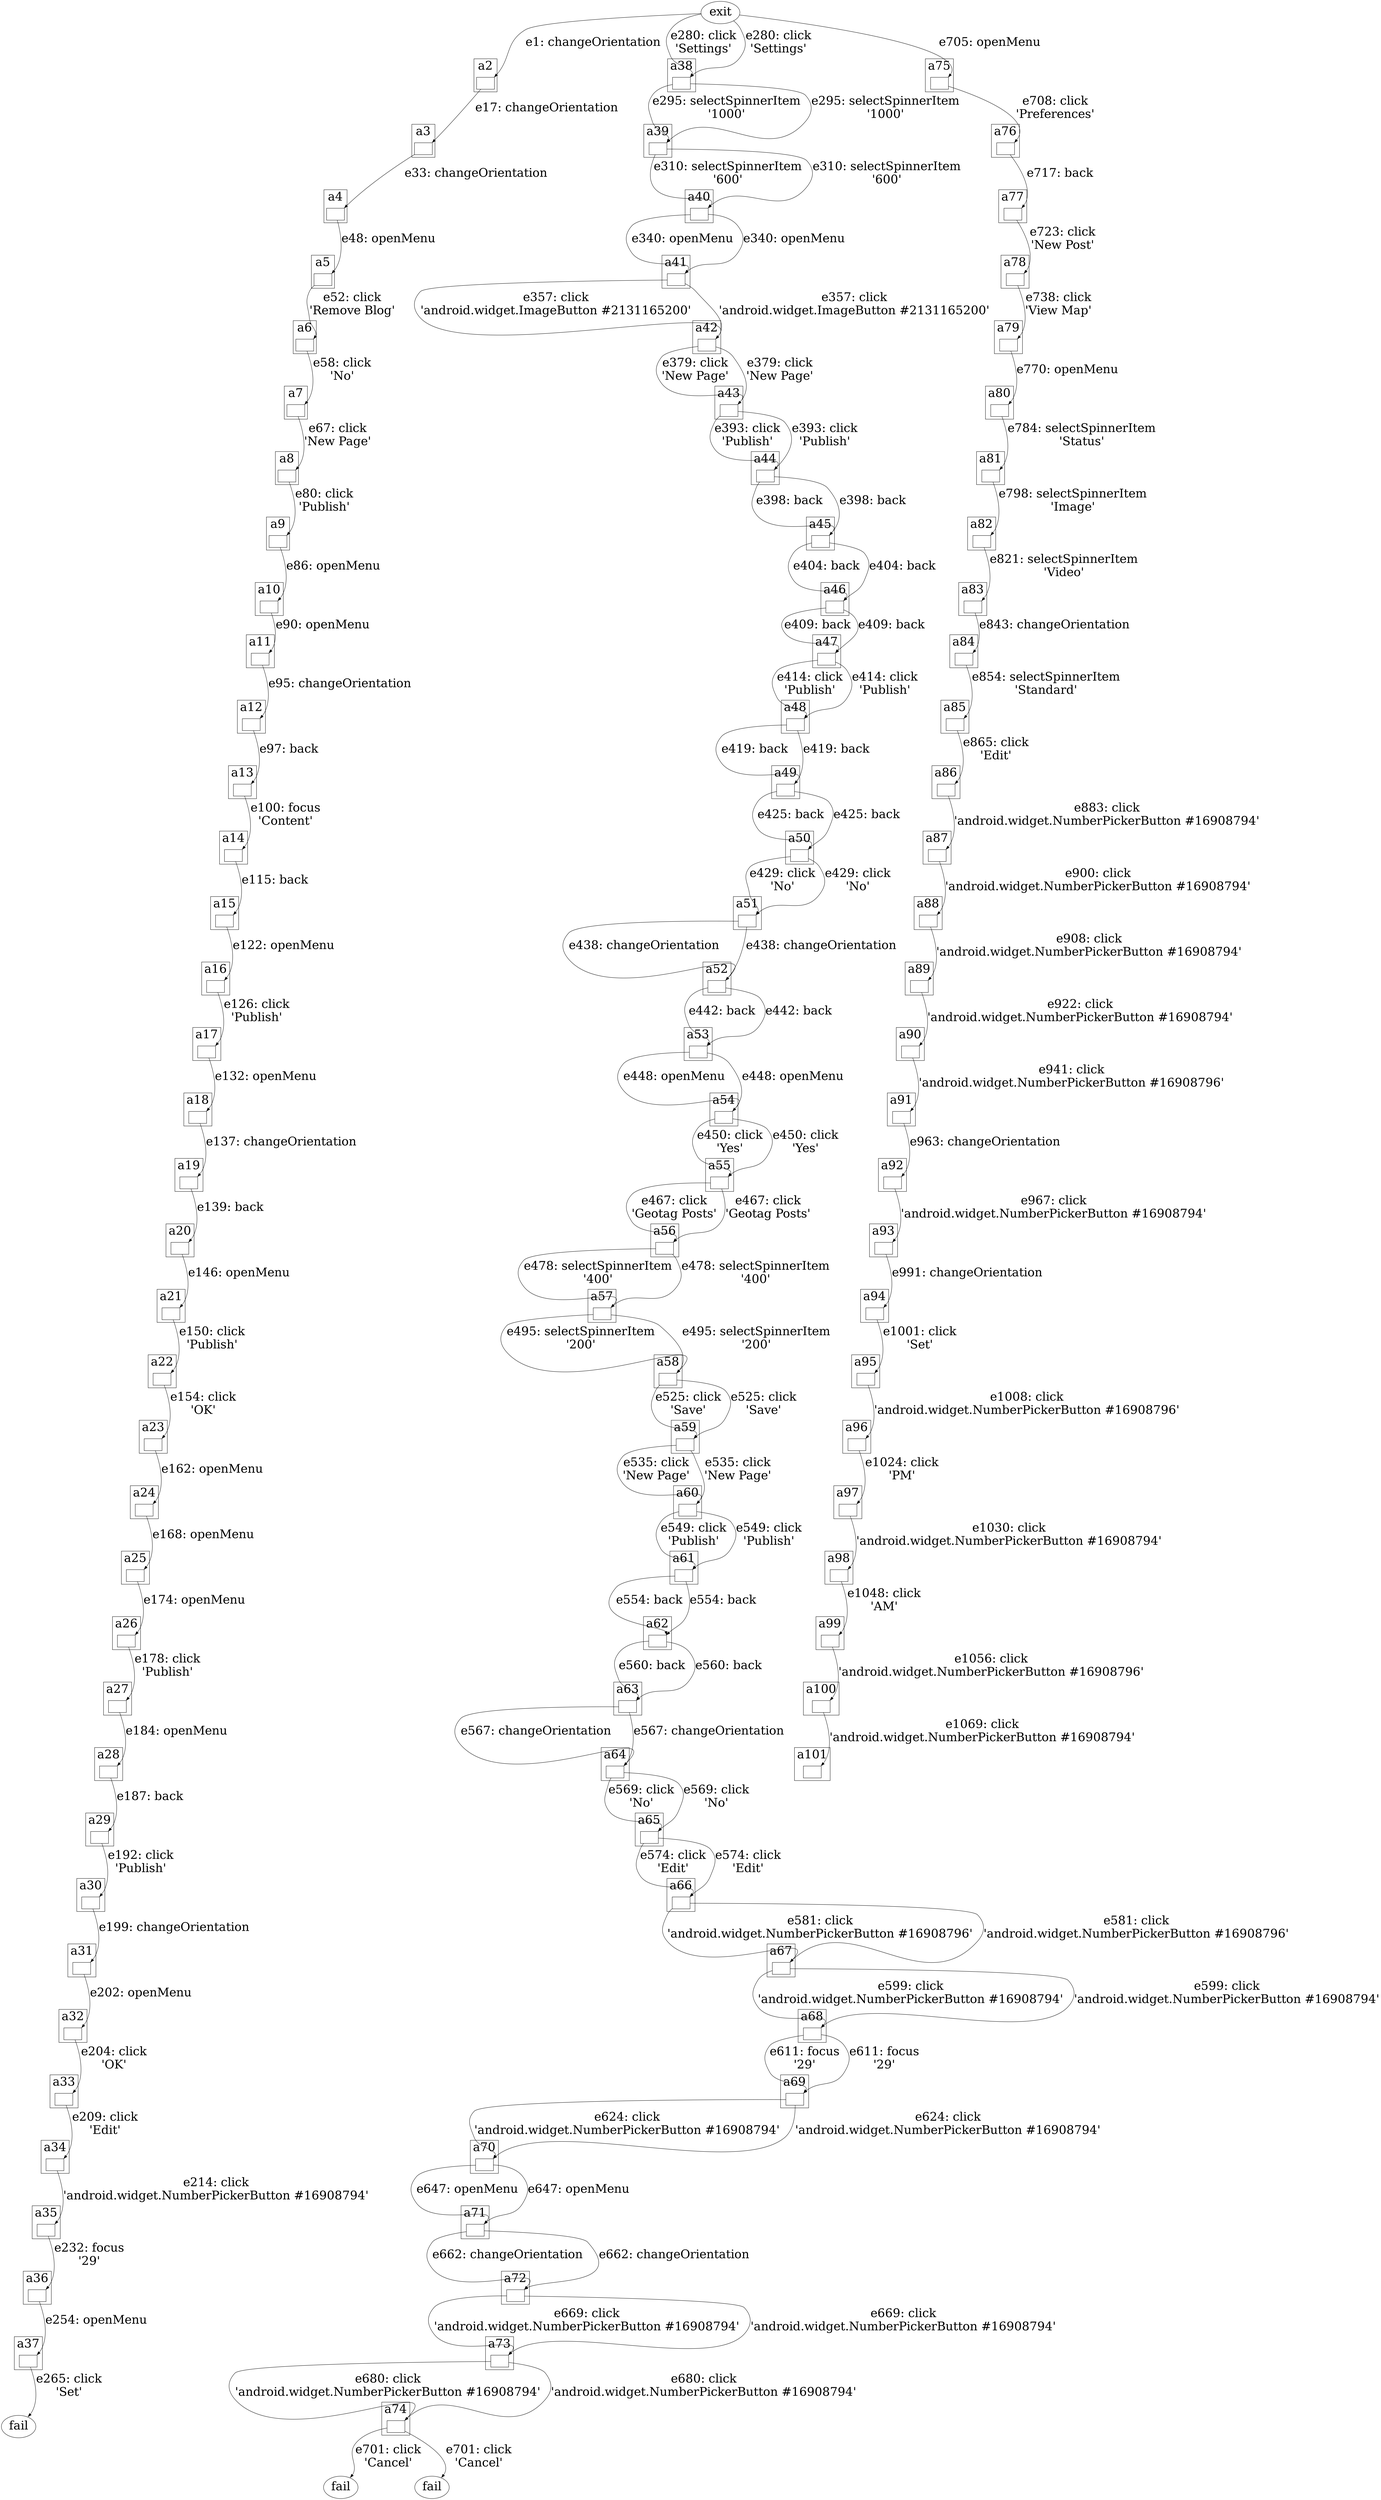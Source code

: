 digraph GuiTree {

	graph [nodesep=1, fontsize=36];
	node [fontsize=36];
	edge [fontsize=36, headport=ne];

## Edges

	a1 -> a2 [label="e1: changeOrientation"];
	a2 -> a3 [label="e17: changeOrientation"];
	a3 -> a4 [label="e33: changeOrientation"];
	a4 -> a5 [label="e48: openMenu"];
	a5 -> a6 [label="e52: click\n'Remove Blog'"];
	a6 -> a7 [label="e58: click\n'No'"];
	a7 -> a8 [label="e67: click\n'New Page'"];
	a8 -> a9 [label="e80: click\n'Publish'"];
	a9 -> a10 [label="e86: openMenu"];
	a10 -> a11 [label="e90: openMenu"];
	a11 -> a12 [label="e95: changeOrientation"];
	a12 -> a13 [label="e97: back"];
	a13 -> a14 [label="e100: focus\n'Content'"];
	a14 -> a15 [label="e115: back"];
	a15 -> a16 [label="e122: openMenu"];
	a16 -> a17 [label="e126: click\n'Publish'"];
	a17 -> a18 [label="e132: openMenu"];
	a18 -> a19 [label="e137: changeOrientation"];
	a19 -> a20 [label="e139: back"];
	a20 -> a21 [label="e146: openMenu"];
	a21 -> a22 [label="e150: click\n'Publish'"];
	a22 -> a23 [label="e154: click\n'OK'"];
	a23 -> a24 [label="e162: openMenu"];
	a24 -> a25 [label="e168: openMenu"];
	a25 -> a26 [label="e174: openMenu"];
	a26 -> a27 [label="e178: click\n'Publish'"];
	a27 -> a28 [label="e184: openMenu"];
	a28 -> a29 [label="e187: back"];
	a29 -> a30 [label="e192: click\n'Publish'"];
	a30 -> a31 [label="e199: changeOrientation"];
	a31 -> a32 [label="e202: openMenu"];
	a32 -> a33 [label="e204: click\n'OK'"];
	a33 -> a34 [label="e209: click\n'Edit'"];
	a34 -> a35 [label="e214: click\n'android.widget.NumberPickerButton #16908794'"];
	a35 -> a36 [label="e232: focus\n'29'"];
	a36 -> a37 [label="e254: openMenu"];
	a37 -> f0 [label="e265: click\n'Set'"];
	a1 -> a38 [label="e280: click\n'Settings'"];
	a38 -> a39 [label="e295: selectSpinnerItem\n'1000'"];
	a39 -> a40 [label="e310: selectSpinnerItem\n'600'"];
	a40 -> a41 [label="e340: openMenu"];
	a41 -> a42 [label="e357: click\n'android.widget.ImageButton #2131165200'"];
	a42 -> a43 [label="e379: click\n'New Page'"];
	a43 -> a44 [label="e393: click\n'Publish'"];
	a44 -> a45 [label="e398: back"];
	a45 -> a46 [label="e404: back"];
	a46 -> a47 [label="e409: back"];
	a47 -> a48 [label="e414: click\n'Publish'"];
	a48 -> a49 [label="e419: back"];
	a49 -> a50 [label="e425: back"];
	a50 -> a51 [label="e429: click\n'No'"];
	a51 -> a52 [label="e438: changeOrientation"];
	a52 -> a53 [label="e442: back"];
	a53 -> a54 [label="e448: openMenu"];
	a54 -> a55 [label="e450: click\n'Yes'"];
	a55 -> a56 [label="e467: click\n'Geotag Posts'"];
	a56 -> a57 [label="e478: selectSpinnerItem\n'400'"];
	a57 -> a58 [label="e495: selectSpinnerItem\n'200'"];
	a58 -> a59 [label="e525: click\n'Save'"];
	a59 -> a60 [label="e535: click\n'New Page'"];
	a60 -> a61 [label="e549: click\n'Publish'"];
	a61 -> a62 [label="e554: back"];
	a62 -> a63 [label="e560: back"];
	a63 -> a64 [label="e567: changeOrientation"];
	a64 -> a65 [label="e569: click\n'No'"];
	a65 -> a66 [label="e574: click\n'Edit'"];
	a66 -> a67 [label="e581: click\n'android.widget.NumberPickerButton #16908796'"];
	a67 -> a68 [label="e599: click\n'android.widget.NumberPickerButton #16908794'"];
	a68 -> a69 [label="e611: focus\n'29'"];
	a69 -> a70 [label="e624: click\n'android.widget.NumberPickerButton #16908794'"];
	a70 -> a71 [label="e647: openMenu"];
	a71 -> a72 [label="e662: changeOrientation"];
	a72 -> a73 [label="e669: click\n'android.widget.NumberPickerButton #16908794'"];
	a73 -> a74 [label="e680: click\n'android.widget.NumberPickerButton #16908794'"];
	a74 -> f1 [label="e701: click\n'Cancel'"];
	a1 -> a38 [label="e280: click\n'Settings'"];
	a38 -> a39 [label="e295: selectSpinnerItem\n'1000'"];
	a39 -> a40 [label="e310: selectSpinnerItem\n'600'"];
	a40 -> a41 [label="e340: openMenu"];
	a41 -> a42 [label="e357: click\n'android.widget.ImageButton #2131165200'"];
	a42 -> a43 [label="e379: click\n'New Page'"];
	a43 -> a44 [label="e393: click\n'Publish'"];
	a44 -> a45 [label="e398: back"];
	a45 -> a46 [label="e404: back"];
	a46 -> a47 [label="e409: back"];
	a47 -> a48 [label="e414: click\n'Publish'"];
	a48 -> a49 [label="e419: back"];
	a49 -> a50 [label="e425: back"];
	a50 -> a51 [label="e429: click\n'No'"];
	a51 -> a52 [label="e438: changeOrientation"];
	a52 -> a53 [label="e442: back"];
	a53 -> a54 [label="e448: openMenu"];
	a54 -> a55 [label="e450: click\n'Yes'"];
	a55 -> a56 [label="e467: click\n'Geotag Posts'"];
	a56 -> a57 [label="e478: selectSpinnerItem\n'400'"];
	a57 -> a58 [label="e495: selectSpinnerItem\n'200'"];
	a58 -> a59 [label="e525: click\n'Save'"];
	a59 -> a60 [label="e535: click\n'New Page'"];
	a60 -> a61 [label="e549: click\n'Publish'"];
	a61 -> a62 [label="e554: back"];
	a62 -> a63 [label="e560: back"];
	a63 -> a64 [label="e567: changeOrientation"];
	a64 -> a65 [label="e569: click\n'No'"];
	a65 -> a66 [label="e574: click\n'Edit'"];
	a66 -> a67 [label="e581: click\n'android.widget.NumberPickerButton #16908796'"];
	a67 -> a68 [label="e599: click\n'android.widget.NumberPickerButton #16908794'"];
	a68 -> a69 [label="e611: focus\n'29'"];
	a69 -> a70 [label="e624: click\n'android.widget.NumberPickerButton #16908794'"];
	a70 -> a71 [label="e647: openMenu"];
	a71 -> a72 [label="e662: changeOrientation"];
	a72 -> a73 [label="e669: click\n'android.widget.NumberPickerButton #16908794'"];
	a73 -> a74 [label="e680: click\n'android.widget.NumberPickerButton #16908794'"];
	a74 -> f2 [label="e701: click\n'Cancel'"];
	a1 -> a75 [label="e705: openMenu"];
	a75 -> a76 [label="e708: click\n'Preferences'"];
	a76 -> a77 [label="e717: back"];
	a77 -> a78 [label="e723: click\n'New Post'"];
	a78 -> a79 [label="e738: click\n'View Map'"];
	a79 -> a80 [label="e770: openMenu"];
	a80 -> a81 [label="e784: selectSpinnerItem\n'Status'"];
	a81 -> a82 [label="e798: selectSpinnerItem\n'Image'"];
	a82 -> a83 [label="e821: selectSpinnerItem\n'Video'"];
	a83 -> a84 [label="e843: changeOrientation"];
	a84 -> a85 [label="e854: selectSpinnerItem\n'Standard'"];
	a85 -> a86 [label="e865: click\n'Edit'"];
	a86 -> a87 [label="e883: click\n'android.widget.NumberPickerButton #16908794'"];
	a87 -> a88 [label="e900: click\n'android.widget.NumberPickerButton #16908794'"];
	a88 -> a89 [label="e908: click\n'android.widget.NumberPickerButton #16908794'"];
	a89 -> a90 [label="e922: click\n'android.widget.NumberPickerButton #16908794'"];
	a90 -> a91 [label="e941: click\n'android.widget.NumberPickerButton #16908796'"];
	a91 -> a92 [label="e963: changeOrientation"];
	a92 -> a93 [label="e967: click\n'android.widget.NumberPickerButton #16908794'"];
	a93 -> a94 [label="e991: changeOrientation"];
	a94 -> a95 [label="e1001: click\n'Set'"];
	a95 -> a96 [label="e1008: click\n'android.widget.NumberPickerButton #16908796'"];
	a96 -> a97 [label="e1024: click\n'PM'"];
	a97 -> a98 [label="e1030: click\n'android.widget.NumberPickerButton #16908794'"];
	a98 -> a99 [label="e1048: click\n'AM'"];
	a99 -> a100 [label="e1056: click\n'android.widget.NumberPickerButton #16908796'"];
	a100 -> a101 [label="e1069: click\n'android.widget.NumberPickerButton #16908794'"];

## Nodes

	a1 [label="exit"];

	subgraph cluster_a2{label="a2"; a2};
	a2 [label="", shapefile="a2.jpg"];

	subgraph cluster_a3{label="a3"; a3};
	a3 [label="", shapefile="a3.jpg"];

	subgraph cluster_a4{label="a4"; a4};
	a4 [label="", shapefile="a4.jpg"];

	subgraph cluster_a5{label="a5"; a5};
	a5 [label="", shapefile="a5.jpg"];

	subgraph cluster_a6{label="a6"; a6};
	a6 [label="", shapefile="a6.jpg"];

	subgraph cluster_a7{label="a7"; a7};
	a7 [label="", shapefile="a7.jpg"];

	subgraph cluster_a8{label="a8"; a8};
	a8 [label="", shapefile="a8.jpg"];

	subgraph cluster_a9{label="a9"; a9};
	a9 [label="", shapefile="a9.jpg"];

	subgraph cluster_a10{label="a10"; a10};
	a10 [label="", shapefile="a10.jpg"];

	subgraph cluster_a11{label="a11"; a11};
	a11 [label="", shapefile="a11.jpg"];

	subgraph cluster_a12{label="a12"; a12};
	a12 [label="", shapefile="a12.jpg"];

	subgraph cluster_a13{label="a13"; a13};
	a13 [label="", shapefile="a13.jpg"];

	subgraph cluster_a14{label="a14"; a14};
	a14 [label="", shapefile="a14.jpg"];

	subgraph cluster_a15{label="a15"; a15};
	a15 [label="", shapefile="a15.jpg"];

	subgraph cluster_a16{label="a16"; a16};
	a16 [label="", shapefile="a16.jpg"];

	subgraph cluster_a17{label="a17"; a17};
	a17 [label="", shapefile="a17.jpg"];

	subgraph cluster_a18{label="a18"; a18};
	a18 [label="", shapefile="a18.jpg"];

	subgraph cluster_a19{label="a19"; a19};
	a19 [label="", shapefile="a19.jpg"];

	subgraph cluster_a20{label="a20"; a20};
	a20 [label="", shapefile="a20.jpg"];

	subgraph cluster_a21{label="a21"; a21};
	a21 [label="", shapefile="a21.jpg"];

	subgraph cluster_a22{label="a22"; a22};
	a22 [label="", shapefile="a22.jpg"];

	subgraph cluster_a23{label="a23"; a23};
	a23 [label="", shapefile="a23.jpg"];

	subgraph cluster_a24{label="a24"; a24};
	a24 [label="", shapefile="a24.jpg"];

	subgraph cluster_a25{label="a25"; a25};
	a25 [label="", shapefile="a25.jpg"];

	subgraph cluster_a26{label="a26"; a26};
	a26 [label="", shapefile="a26.jpg"];

	subgraph cluster_a27{label="a27"; a27};
	a27 [label="", shapefile="a27.jpg"];

	subgraph cluster_a28{label="a28"; a28};
	a28 [label="", shapefile="a28.jpg"];

	subgraph cluster_a29{label="a29"; a29};
	a29 [label="", shapefile="a29.jpg"];

	subgraph cluster_a30{label="a30"; a30};
	a30 [label="", shapefile="a30.jpg"];

	subgraph cluster_a31{label="a31"; a31};
	a31 [label="", shapefile="a31.jpg"];

	subgraph cluster_a32{label="a32"; a32};
	a32 [label="", shapefile="a32.jpg"];

	subgraph cluster_a33{label="a33"; a33};
	a33 [label="", shapefile="a33.jpg"];

	subgraph cluster_a34{label="a34"; a34};
	a34 [label="", shapefile="a34.jpg"];

	subgraph cluster_a35{label="a35"; a35};
	a35 [label="", shapefile="a35.jpg"];

	subgraph cluster_a36{label="a36"; a36};
	a36 [label="", shapefile="a36.jpg"];

	subgraph cluster_a37{label="a37"; a37};
	a37 [label="", shapefile="a37.jpg"];

	f0 [label="fail"];

	subgraph cluster_a38{label="a38"; a38};
	a38 [label="", shapefile="a38.jpg"];

	subgraph cluster_a39{label="a39"; a39};
	a39 [label="", shapefile="a39.jpg"];

	subgraph cluster_a40{label="a40"; a40};
	a40 [label="", shapefile="a40.jpg"];

	subgraph cluster_a41{label="a41"; a41};
	a41 [label="", shapefile="a41.jpg"];

	subgraph cluster_a42{label="a42"; a42};
	a42 [label="", shapefile="a42.jpg"];

	subgraph cluster_a43{label="a43"; a43};
	a43 [label="", shapefile="a43.jpg"];

	subgraph cluster_a44{label="a44"; a44};
	a44 [label="", shapefile="a44.jpg"];

	subgraph cluster_a45{label="a45"; a45};
	a45 [label="", shapefile="a45.jpg"];

	subgraph cluster_a46{label="a46"; a46};
	a46 [label="", shapefile="a46.jpg"];

	subgraph cluster_a47{label="a47"; a47};
	a47 [label="", shapefile="a47.jpg"];

	subgraph cluster_a48{label="a48"; a48};
	a48 [label="", shapefile="a48.jpg"];

	subgraph cluster_a49{label="a49"; a49};
	a49 [label="", shapefile="a49.jpg"];

	subgraph cluster_a50{label="a50"; a50};
	a50 [label="", shapefile="a50.jpg"];

	subgraph cluster_a51{label="a51"; a51};
	a51 [label="", shapefile="a51.jpg"];

	subgraph cluster_a52{label="a52"; a52};
	a52 [label="", shapefile="a52.jpg"];

	subgraph cluster_a53{label="a53"; a53};
	a53 [label="", shapefile="a53.jpg"];

	subgraph cluster_a54{label="a54"; a54};
	a54 [label="", shapefile="a54.jpg"];

	subgraph cluster_a55{label="a55"; a55};
	a55 [label="", shapefile="a55.jpg"];

	subgraph cluster_a56{label="a56"; a56};
	a56 [label="", shapefile="a56.jpg"];

	subgraph cluster_a57{label="a57"; a57};
	a57 [label="", shapefile="a57.jpg"];

	subgraph cluster_a58{label="a58"; a58};
	a58 [label="", shapefile="a58.jpg"];

	subgraph cluster_a59{label="a59"; a59};
	a59 [label="", shapefile="a59.jpg"];

	subgraph cluster_a60{label="a60"; a60};
	a60 [label="", shapefile="a60.jpg"];

	subgraph cluster_a61{label="a61"; a61};
	a61 [label="", shapefile="a61.jpg"];

	subgraph cluster_a62{label="a62"; a62};
	a62 [label="", shapefile="a62.jpg"];

	subgraph cluster_a63{label="a63"; a63};
	a63 [label="", shapefile="a63.jpg"];

	subgraph cluster_a64{label="a64"; a64};
	a64 [label="", shapefile="a64.jpg"];

	subgraph cluster_a65{label="a65"; a65};
	a65 [label="", shapefile="a65.jpg"];

	subgraph cluster_a66{label="a66"; a66};
	a66 [label="", shapefile="a66.jpg"];

	subgraph cluster_a67{label="a67"; a67};
	a67 [label="", shapefile="a67.jpg"];

	subgraph cluster_a68{label="a68"; a68};
	a68 [label="", shapefile="a68.jpg"];

	subgraph cluster_a69{label="a69"; a69};
	a69 [label="", shapefile="a69.jpg"];

	subgraph cluster_a70{label="a70"; a70};
	a70 [label="", shapefile="a70.jpg"];

	subgraph cluster_a71{label="a71"; a71};
	a71 [label="", shapefile="a71.jpg"];

	subgraph cluster_a72{label="a72"; a72};
	a72 [label="", shapefile="a72.jpg"];

	subgraph cluster_a73{label="a73"; a73};
	a73 [label="", shapefile="a73.jpg"];

	subgraph cluster_a74{label="a74"; a74};
	a74 [label="", shapefile="a74.jpg"];

	f1 [label="fail"];

	subgraph cluster_a38{label="a38"; a38};
	a38 [label="", shapefile="a38.jpg"];

	subgraph cluster_a39{label="a39"; a39};
	a39 [label="", shapefile="a39.jpg"];

	subgraph cluster_a40{label="a40"; a40};
	a40 [label="", shapefile="a40.jpg"];

	subgraph cluster_a41{label="a41"; a41};
	a41 [label="", shapefile="a41.jpg"];

	subgraph cluster_a42{label="a42"; a42};
	a42 [label="", shapefile="a42.jpg"];

	subgraph cluster_a43{label="a43"; a43};
	a43 [label="", shapefile="a43.jpg"];

	subgraph cluster_a44{label="a44"; a44};
	a44 [label="", shapefile="a44.jpg"];

	subgraph cluster_a45{label="a45"; a45};
	a45 [label="", shapefile="a45.jpg"];

	subgraph cluster_a46{label="a46"; a46};
	a46 [label="", shapefile="a46.jpg"];

	subgraph cluster_a47{label="a47"; a47};
	a47 [label="", shapefile="a47.jpg"];

	subgraph cluster_a48{label="a48"; a48};
	a48 [label="", shapefile="a48.jpg"];

	subgraph cluster_a49{label="a49"; a49};
	a49 [label="", shapefile="a49.jpg"];

	subgraph cluster_a50{label="a50"; a50};
	a50 [label="", shapefile="a50.jpg"];

	subgraph cluster_a51{label="a51"; a51};
	a51 [label="", shapefile="a51.jpg"];

	subgraph cluster_a52{label="a52"; a52};
	a52 [label="", shapefile="a52.jpg"];

	subgraph cluster_a53{label="a53"; a53};
	a53 [label="", shapefile="a53.jpg"];

	subgraph cluster_a54{label="a54"; a54};
	a54 [label="", shapefile="a54.jpg"];

	subgraph cluster_a55{label="a55"; a55};
	a55 [label="", shapefile="a55.jpg"];

	subgraph cluster_a56{label="a56"; a56};
	a56 [label="", shapefile="a56.jpg"];

	subgraph cluster_a57{label="a57"; a57};
	a57 [label="", shapefile="a57.jpg"];

	subgraph cluster_a58{label="a58"; a58};
	a58 [label="", shapefile="a58.jpg"];

	subgraph cluster_a59{label="a59"; a59};
	a59 [label="", shapefile="a59.jpg"];

	subgraph cluster_a60{label="a60"; a60};
	a60 [label="", shapefile="a60.jpg"];

	subgraph cluster_a61{label="a61"; a61};
	a61 [label="", shapefile="a61.jpg"];

	subgraph cluster_a62{label="a62"; a62};
	a62 [label="", shapefile="a62.jpg"];

	subgraph cluster_a63{label="a63"; a63};
	a63 [label="", shapefile="a63.jpg"];

	subgraph cluster_a64{label="a64"; a64};
	a64 [label="", shapefile="a64.jpg"];

	subgraph cluster_a65{label="a65"; a65};
	a65 [label="", shapefile="a65.jpg"];

	subgraph cluster_a66{label="a66"; a66};
	a66 [label="", shapefile="a66.jpg"];

	subgraph cluster_a67{label="a67"; a67};
	a67 [label="", shapefile="a67.jpg"];

	subgraph cluster_a68{label="a68"; a68};
	a68 [label="", shapefile="a68.jpg"];

	subgraph cluster_a69{label="a69"; a69};
	a69 [label="", shapefile="a69.jpg"];

	subgraph cluster_a70{label="a70"; a70};
	a70 [label="", shapefile="a70.jpg"];

	subgraph cluster_a71{label="a71"; a71};
	a71 [label="", shapefile="a71.jpg"];

	subgraph cluster_a72{label="a72"; a72};
	a72 [label="", shapefile="a72.jpg"];

	subgraph cluster_a73{label="a73"; a73};
	a73 [label="", shapefile="a73.jpg"];

	subgraph cluster_a74{label="a74"; a74};
	a74 [label="", shapefile="a74.jpg"];

	f2 [label="fail"];

	subgraph cluster_a75{label="a75"; a75};
	a75 [label="", shapefile="a75.jpg"];

	subgraph cluster_a76{label="a76"; a76};
	a76 [label="", shapefile="a76.jpg"];

	subgraph cluster_a77{label="a77"; a77};
	a77 [label="", shapefile="a77.jpg"];

	subgraph cluster_a78{label="a78"; a78};
	a78 [label="", shapefile="a78.jpg"];

	subgraph cluster_a79{label="a79"; a79};
	a79 [label="", shapefile="a79.jpg"];

	subgraph cluster_a80{label="a80"; a80};
	a80 [label="", shapefile="a80.jpg"];

	subgraph cluster_a81{label="a81"; a81};
	a81 [label="", shapefile="a81.jpg"];

	subgraph cluster_a82{label="a82"; a82};
	a82 [label="", shapefile="a82.jpg"];

	subgraph cluster_a83{label="a83"; a83};
	a83 [label="", shapefile="a83.jpg"];

	subgraph cluster_a84{label="a84"; a84};
	a84 [label="", shapefile="a84.jpg"];

	subgraph cluster_a85{label="a85"; a85};
	a85 [label="", shapefile="a85.jpg"];

	subgraph cluster_a86{label="a86"; a86};
	a86 [label="", shapefile="a86.jpg"];

	subgraph cluster_a87{label="a87"; a87};
	a87 [label="", shapefile="a87.jpg"];

	subgraph cluster_a88{label="a88"; a88};
	a88 [label="", shapefile="a88.jpg"];

	subgraph cluster_a89{label="a89"; a89};
	a89 [label="", shapefile="a89.jpg"];

	subgraph cluster_a90{label="a90"; a90};
	a90 [label="", shapefile="a90.jpg"];

	subgraph cluster_a91{label="a91"; a91};
	a91 [label="", shapefile="a91.jpg"];

	subgraph cluster_a92{label="a92"; a92};
	a92 [label="", shapefile="a92.jpg"];

	subgraph cluster_a93{label="a93"; a93};
	a93 [label="", shapefile="a93.jpg"];

	subgraph cluster_a94{label="a94"; a94};
	a94 [label="", shapefile="a94.jpg"];

	subgraph cluster_a95{label="a95"; a95};
	a95 [label="", shapefile="a95.jpg"];

	subgraph cluster_a96{label="a96"; a96};
	a96 [label="", shapefile="a96.jpg"];

	subgraph cluster_a97{label="a97"; a97};
	a97 [label="", shapefile="a97.jpg"];

	subgraph cluster_a98{label="a98"; a98};
	a98 [label="", shapefile="a98.jpg"];

	subgraph cluster_a99{label="a99"; a99};
	a99 [label="", shapefile="a99.jpg"];

	subgraph cluster_a100{label="a100"; a100};
	a100 [label="", shapefile="a100.jpg"];

	subgraph cluster_a101{label="a101"; a101};
	a101 [label="", shapefile="a101.jpg"];

}
